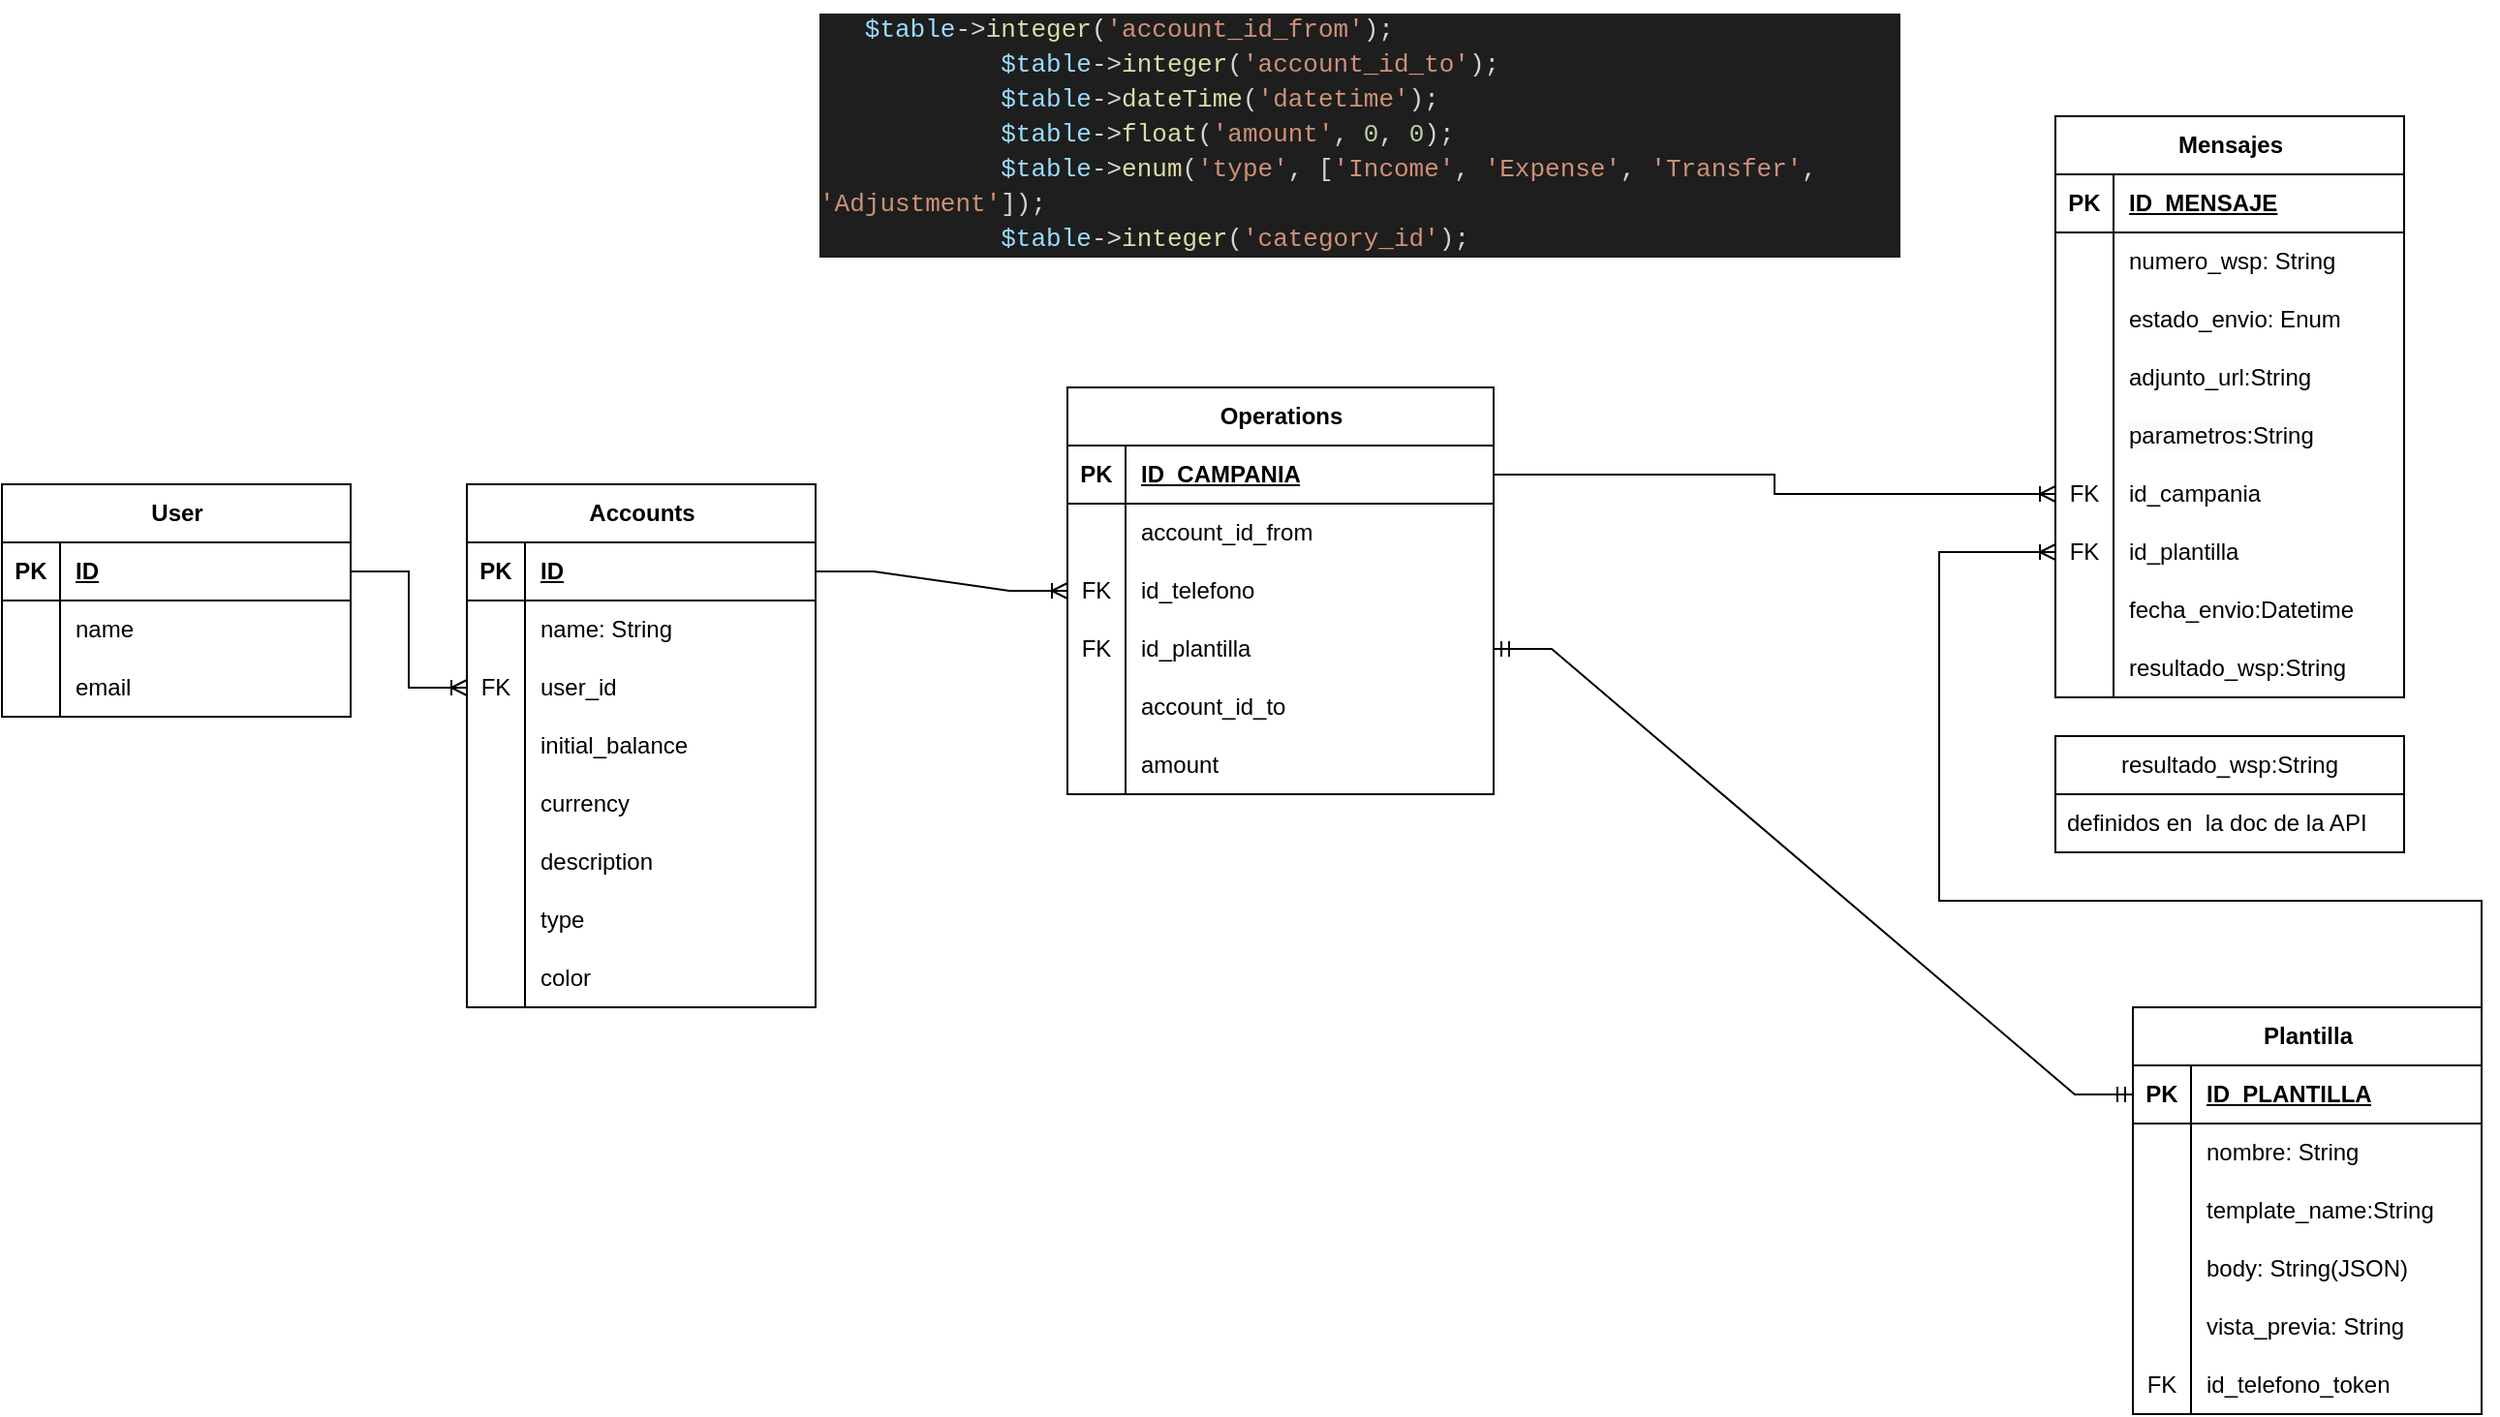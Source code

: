 <mxfile version="20.8.16" type="device"><diagram name="Page-1" id="c4acf3e9-155e-7222-9cf6-157b1a14988f"><mxGraphModel dx="2587" dy="2482" grid="1" gridSize="10" guides="1" tooltips="1" connect="1" arrows="1" fold="1" page="1" pageScale="1" pageWidth="1169" pageHeight="827" background="none" math="0" shadow="0"><root><mxCell id="0"/><mxCell id="1" parent="0"/><mxCell id="InRYFdlcDvAJbM-QGX14-1" value="User" style="shape=table;startSize=30;container=1;collapsible=1;childLayout=tableLayout;fixedRows=1;rowLines=0;fontStyle=1;align=center;resizeLast=1;html=1;rounded=0;labelBackgroundColor=none;" parent="1" vertex="1"><mxGeometry x="-150" y="-1350" width="180" height="120" as="geometry"/></mxCell><mxCell id="InRYFdlcDvAJbM-QGX14-2" value="" style="shape=tableRow;horizontal=0;startSize=0;swimlaneHead=0;swimlaneBody=0;fillColor=none;collapsible=0;dropTarget=0;points=[[0,0.5],[1,0.5]];portConstraint=eastwest;top=0;left=0;right=0;bottom=1;rounded=0;labelBackgroundColor=none;" parent="InRYFdlcDvAJbM-QGX14-1" vertex="1"><mxGeometry y="30" width="180" height="30" as="geometry"/></mxCell><mxCell id="InRYFdlcDvAJbM-QGX14-3" value="PK" style="shape=partialRectangle;connectable=0;fillColor=none;top=0;left=0;bottom=0;right=0;fontStyle=1;overflow=hidden;whiteSpace=wrap;html=1;rounded=0;labelBackgroundColor=none;" parent="InRYFdlcDvAJbM-QGX14-2" vertex="1"><mxGeometry width="30" height="30" as="geometry"><mxRectangle width="30" height="30" as="alternateBounds"/></mxGeometry></mxCell><mxCell id="InRYFdlcDvAJbM-QGX14-4" value="ID" style="shape=partialRectangle;connectable=0;fillColor=none;top=0;left=0;bottom=0;right=0;align=left;spacingLeft=6;fontStyle=5;overflow=hidden;whiteSpace=wrap;html=1;rounded=0;labelBackgroundColor=none;" parent="InRYFdlcDvAJbM-QGX14-2" vertex="1"><mxGeometry x="30" width="150" height="30" as="geometry"><mxRectangle width="150" height="30" as="alternateBounds"/></mxGeometry></mxCell><mxCell id="InRYFdlcDvAJbM-QGX14-5" value="" style="shape=tableRow;horizontal=0;startSize=0;swimlaneHead=0;swimlaneBody=0;fillColor=none;collapsible=0;dropTarget=0;points=[[0,0.5],[1,0.5]];portConstraint=eastwest;top=0;left=0;right=0;bottom=0;rounded=0;labelBackgroundColor=none;" parent="InRYFdlcDvAJbM-QGX14-1" vertex="1"><mxGeometry y="60" width="180" height="30" as="geometry"/></mxCell><mxCell id="InRYFdlcDvAJbM-QGX14-6" value="" style="shape=partialRectangle;connectable=0;fillColor=none;top=0;left=0;bottom=0;right=0;editable=1;overflow=hidden;whiteSpace=wrap;html=1;rounded=0;labelBackgroundColor=none;" parent="InRYFdlcDvAJbM-QGX14-5" vertex="1"><mxGeometry width="30" height="30" as="geometry"><mxRectangle width="30" height="30" as="alternateBounds"/></mxGeometry></mxCell><mxCell id="InRYFdlcDvAJbM-QGX14-7" value="name" style="shape=partialRectangle;connectable=0;fillColor=none;top=0;left=0;bottom=0;right=0;align=left;spacingLeft=6;overflow=hidden;whiteSpace=wrap;html=1;rounded=0;labelBackgroundColor=none;" parent="InRYFdlcDvAJbM-QGX14-5" vertex="1"><mxGeometry x="30" width="150" height="30" as="geometry"><mxRectangle width="150" height="30" as="alternateBounds"/></mxGeometry></mxCell><mxCell id="InRYFdlcDvAJbM-QGX14-11" value="" style="shape=tableRow;horizontal=0;startSize=0;swimlaneHead=0;swimlaneBody=0;fillColor=none;collapsible=0;dropTarget=0;points=[[0,0.5],[1,0.5]];portConstraint=eastwest;top=0;left=0;right=0;bottom=0;rounded=0;labelBackgroundColor=none;" parent="InRYFdlcDvAJbM-QGX14-1" vertex="1"><mxGeometry y="90" width="180" height="30" as="geometry"/></mxCell><mxCell id="InRYFdlcDvAJbM-QGX14-12" value="" style="shape=partialRectangle;connectable=0;fillColor=none;top=0;left=0;bottom=0;right=0;editable=1;overflow=hidden;whiteSpace=wrap;html=1;rounded=0;labelBackgroundColor=none;" parent="InRYFdlcDvAJbM-QGX14-11" vertex="1"><mxGeometry width="30" height="30" as="geometry"><mxRectangle width="30" height="30" as="alternateBounds"/></mxGeometry></mxCell><mxCell id="InRYFdlcDvAJbM-QGX14-13" value="email" style="shape=partialRectangle;connectable=0;fillColor=none;top=0;left=0;bottom=0;right=0;align=left;spacingLeft=6;overflow=hidden;whiteSpace=wrap;html=1;rounded=0;labelBackgroundColor=none;" parent="InRYFdlcDvAJbM-QGX14-11" vertex="1"><mxGeometry x="30" width="150" height="30" as="geometry"><mxRectangle width="150" height="30" as="alternateBounds"/></mxGeometry></mxCell><mxCell id="InRYFdlcDvAJbM-QGX14-14" value="Accounts" style="shape=table;startSize=30;container=1;collapsible=1;childLayout=tableLayout;fixedRows=1;rowLines=0;fontStyle=1;align=center;resizeLast=1;html=1;rounded=0;labelBackgroundColor=none;" parent="1" vertex="1"><mxGeometry x="90" y="-1350" width="180" height="270" as="geometry"/></mxCell><mxCell id="InRYFdlcDvAJbM-QGX14-15" value="" style="shape=tableRow;horizontal=0;startSize=0;swimlaneHead=0;swimlaneBody=0;fillColor=none;collapsible=0;dropTarget=0;points=[[0,0.5],[1,0.5]];portConstraint=eastwest;top=0;left=0;right=0;bottom=1;rounded=0;labelBackgroundColor=none;" parent="InRYFdlcDvAJbM-QGX14-14" vertex="1"><mxGeometry y="30" width="180" height="30" as="geometry"/></mxCell><mxCell id="InRYFdlcDvAJbM-QGX14-16" value="PK" style="shape=partialRectangle;connectable=0;fillColor=none;top=0;left=0;bottom=0;right=0;fontStyle=1;overflow=hidden;whiteSpace=wrap;html=1;rounded=0;labelBackgroundColor=none;" parent="InRYFdlcDvAJbM-QGX14-15" vertex="1"><mxGeometry width="30" height="30" as="geometry"><mxRectangle width="30" height="30" as="alternateBounds"/></mxGeometry></mxCell><mxCell id="InRYFdlcDvAJbM-QGX14-17" value="ID" style="shape=partialRectangle;connectable=0;fillColor=none;top=0;left=0;bottom=0;right=0;align=left;spacingLeft=6;fontStyle=5;overflow=hidden;whiteSpace=wrap;html=1;rounded=0;labelBackgroundColor=none;" parent="InRYFdlcDvAJbM-QGX14-15" vertex="1"><mxGeometry x="30" width="150" height="30" as="geometry"><mxRectangle width="150" height="30" as="alternateBounds"/></mxGeometry></mxCell><mxCell id="InRYFdlcDvAJbM-QGX14-18" value="" style="shape=tableRow;horizontal=0;startSize=0;swimlaneHead=0;swimlaneBody=0;fillColor=none;collapsible=0;dropTarget=0;points=[[0,0.5],[1,0.5]];portConstraint=eastwest;top=0;left=0;right=0;bottom=0;rounded=0;labelBackgroundColor=none;" parent="InRYFdlcDvAJbM-QGX14-14" vertex="1"><mxGeometry y="60" width="180" height="30" as="geometry"/></mxCell><mxCell id="InRYFdlcDvAJbM-QGX14-19" value="" style="shape=partialRectangle;connectable=0;fillColor=none;top=0;left=0;bottom=0;right=0;editable=1;overflow=hidden;whiteSpace=wrap;html=1;rounded=0;labelBackgroundColor=none;" parent="InRYFdlcDvAJbM-QGX14-18" vertex="1"><mxGeometry width="30" height="30" as="geometry"><mxRectangle width="30" height="30" as="alternateBounds"/></mxGeometry></mxCell><mxCell id="InRYFdlcDvAJbM-QGX14-20" value="name: String" style="shape=partialRectangle;connectable=0;fillColor=none;top=0;left=0;bottom=0;right=0;align=left;spacingLeft=6;overflow=hidden;whiteSpace=wrap;html=1;rounded=0;labelBackgroundColor=none;" parent="InRYFdlcDvAJbM-QGX14-18" vertex="1"><mxGeometry x="30" width="150" height="30" as="geometry"><mxRectangle width="150" height="30" as="alternateBounds"/></mxGeometry></mxCell><mxCell id="InRYFdlcDvAJbM-QGX14-21" value="" style="shape=tableRow;horizontal=0;startSize=0;swimlaneHead=0;swimlaneBody=0;fillColor=none;collapsible=0;dropTarget=0;points=[[0,0.5],[1,0.5]];portConstraint=eastwest;top=0;left=0;right=0;bottom=0;rounded=0;labelBackgroundColor=none;" parent="InRYFdlcDvAJbM-QGX14-14" vertex="1"><mxGeometry y="90" width="180" height="30" as="geometry"/></mxCell><mxCell id="InRYFdlcDvAJbM-QGX14-22" value="FK" style="shape=partialRectangle;connectable=0;fillColor=none;top=0;left=0;bottom=0;right=0;editable=1;overflow=hidden;whiteSpace=wrap;html=1;rounded=0;labelBackgroundColor=none;" parent="InRYFdlcDvAJbM-QGX14-21" vertex="1"><mxGeometry width="30" height="30" as="geometry"><mxRectangle width="30" height="30" as="alternateBounds"/></mxGeometry></mxCell><mxCell id="InRYFdlcDvAJbM-QGX14-23" value="user_id" style="shape=partialRectangle;connectable=0;fillColor=none;top=0;left=0;bottom=0;right=0;align=left;spacingLeft=6;overflow=hidden;whiteSpace=wrap;html=1;rounded=0;labelBackgroundColor=none;" parent="InRYFdlcDvAJbM-QGX14-21" vertex="1"><mxGeometry x="30" width="150" height="30" as="geometry"><mxRectangle width="150" height="30" as="alternateBounds"/></mxGeometry></mxCell><mxCell id="W57d7UU0yhZ0qRlZWUvY-104" style="shape=tableRow;horizontal=0;startSize=0;swimlaneHead=0;swimlaneBody=0;fillColor=none;collapsible=0;dropTarget=0;points=[[0,0.5],[1,0.5]];portConstraint=eastwest;top=0;left=0;right=0;bottom=0;rounded=0;labelBackgroundColor=none;" parent="InRYFdlcDvAJbM-QGX14-14" vertex="1"><mxGeometry y="120" width="180" height="30" as="geometry"/></mxCell><mxCell id="W57d7UU0yhZ0qRlZWUvY-105" style="shape=partialRectangle;connectable=0;fillColor=none;top=0;left=0;bottom=0;right=0;editable=1;overflow=hidden;whiteSpace=wrap;html=1;rounded=0;labelBackgroundColor=none;" parent="W57d7UU0yhZ0qRlZWUvY-104" vertex="1"><mxGeometry width="30" height="30" as="geometry"><mxRectangle width="30" height="30" as="alternateBounds"/></mxGeometry></mxCell><mxCell id="W57d7UU0yhZ0qRlZWUvY-106" value="initial_balance" style="shape=partialRectangle;connectable=0;fillColor=none;top=0;left=0;bottom=0;right=0;align=left;spacingLeft=6;overflow=hidden;whiteSpace=wrap;html=1;rounded=0;labelBackgroundColor=none;" parent="W57d7UU0yhZ0qRlZWUvY-104" vertex="1"><mxGeometry x="30" width="150" height="30" as="geometry"><mxRectangle width="150" height="30" as="alternateBounds"/></mxGeometry></mxCell><mxCell id="W57d7UU0yhZ0qRlZWUvY-101" style="shape=tableRow;horizontal=0;startSize=0;swimlaneHead=0;swimlaneBody=0;fillColor=none;collapsible=0;dropTarget=0;points=[[0,0.5],[1,0.5]];portConstraint=eastwest;top=0;left=0;right=0;bottom=0;rounded=0;labelBackgroundColor=none;" parent="InRYFdlcDvAJbM-QGX14-14" vertex="1"><mxGeometry y="150" width="180" height="30" as="geometry"/></mxCell><mxCell id="W57d7UU0yhZ0qRlZWUvY-102" style="shape=partialRectangle;connectable=0;fillColor=none;top=0;left=0;bottom=0;right=0;editable=1;overflow=hidden;whiteSpace=wrap;html=1;rounded=0;labelBackgroundColor=none;" parent="W57d7UU0yhZ0qRlZWUvY-101" vertex="1"><mxGeometry width="30" height="30" as="geometry"><mxRectangle width="30" height="30" as="alternateBounds"/></mxGeometry></mxCell><mxCell id="W57d7UU0yhZ0qRlZWUvY-103" value="currency" style="shape=partialRectangle;connectable=0;fillColor=none;top=0;left=0;bottom=0;right=0;align=left;spacingLeft=6;overflow=hidden;whiteSpace=wrap;html=1;rounded=0;labelBackgroundColor=none;" parent="W57d7UU0yhZ0qRlZWUvY-101" vertex="1"><mxGeometry x="30" width="150" height="30" as="geometry"><mxRectangle width="150" height="30" as="alternateBounds"/></mxGeometry></mxCell><mxCell id="W57d7UU0yhZ0qRlZWUvY-98" style="shape=tableRow;horizontal=0;startSize=0;swimlaneHead=0;swimlaneBody=0;fillColor=none;collapsible=0;dropTarget=0;points=[[0,0.5],[1,0.5]];portConstraint=eastwest;top=0;left=0;right=0;bottom=0;rounded=0;labelBackgroundColor=none;" parent="InRYFdlcDvAJbM-QGX14-14" vertex="1"><mxGeometry y="180" width="180" height="30" as="geometry"/></mxCell><mxCell id="W57d7UU0yhZ0qRlZWUvY-99" style="shape=partialRectangle;connectable=0;fillColor=none;top=0;left=0;bottom=0;right=0;editable=1;overflow=hidden;whiteSpace=wrap;html=1;rounded=0;labelBackgroundColor=none;" parent="W57d7UU0yhZ0qRlZWUvY-98" vertex="1"><mxGeometry width="30" height="30" as="geometry"><mxRectangle width="30" height="30" as="alternateBounds"/></mxGeometry></mxCell><mxCell id="W57d7UU0yhZ0qRlZWUvY-100" value="description" style="shape=partialRectangle;connectable=0;fillColor=none;top=0;left=0;bottom=0;right=0;align=left;spacingLeft=6;overflow=hidden;whiteSpace=wrap;html=1;rounded=0;labelBackgroundColor=none;" parent="W57d7UU0yhZ0qRlZWUvY-98" vertex="1"><mxGeometry x="30" width="150" height="30" as="geometry"><mxRectangle width="150" height="30" as="alternateBounds"/></mxGeometry></mxCell><mxCell id="nKo_ATcqgbEoDZZ6-ymT-1" style="shape=tableRow;horizontal=0;startSize=0;swimlaneHead=0;swimlaneBody=0;fillColor=none;collapsible=0;dropTarget=0;points=[[0,0.5],[1,0.5]];portConstraint=eastwest;top=0;left=0;right=0;bottom=0;rounded=0;labelBackgroundColor=none;" parent="InRYFdlcDvAJbM-QGX14-14" vertex="1"><mxGeometry y="210" width="180" height="30" as="geometry"/></mxCell><mxCell id="nKo_ATcqgbEoDZZ6-ymT-2" style="shape=partialRectangle;connectable=0;fillColor=none;top=0;left=0;bottom=0;right=0;editable=1;overflow=hidden;whiteSpace=wrap;html=1;rounded=0;labelBackgroundColor=none;" parent="nKo_ATcqgbEoDZZ6-ymT-1" vertex="1"><mxGeometry width="30" height="30" as="geometry"><mxRectangle width="30" height="30" as="alternateBounds"/></mxGeometry></mxCell><mxCell id="nKo_ATcqgbEoDZZ6-ymT-3" value="type" style="shape=partialRectangle;connectable=0;fillColor=none;top=0;left=0;bottom=0;right=0;align=left;spacingLeft=6;overflow=hidden;whiteSpace=wrap;html=1;rounded=0;labelBackgroundColor=none;" parent="nKo_ATcqgbEoDZZ6-ymT-1" vertex="1"><mxGeometry x="30" width="150" height="30" as="geometry"><mxRectangle width="150" height="30" as="alternateBounds"/></mxGeometry></mxCell><mxCell id="-YfA1r-IzynH-wsAaIaK-1" style="shape=tableRow;horizontal=0;startSize=0;swimlaneHead=0;swimlaneBody=0;fillColor=none;collapsible=0;dropTarget=0;points=[[0,0.5],[1,0.5]];portConstraint=eastwest;top=0;left=0;right=0;bottom=0;rounded=0;labelBackgroundColor=none;" vertex="1" parent="InRYFdlcDvAJbM-QGX14-14"><mxGeometry y="240" width="180" height="30" as="geometry"/></mxCell><mxCell id="-YfA1r-IzynH-wsAaIaK-2" style="shape=partialRectangle;connectable=0;fillColor=none;top=0;left=0;bottom=0;right=0;editable=1;overflow=hidden;whiteSpace=wrap;html=1;rounded=0;labelBackgroundColor=none;" vertex="1" parent="-YfA1r-IzynH-wsAaIaK-1"><mxGeometry width="30" height="30" as="geometry"><mxRectangle width="30" height="30" as="alternateBounds"/></mxGeometry></mxCell><mxCell id="-YfA1r-IzynH-wsAaIaK-3" value="color" style="shape=partialRectangle;connectable=0;fillColor=none;top=0;left=0;bottom=0;right=0;align=left;spacingLeft=6;overflow=hidden;whiteSpace=wrap;html=1;rounded=0;labelBackgroundColor=none;" vertex="1" parent="-YfA1r-IzynH-wsAaIaK-1"><mxGeometry x="30" width="150" height="30" as="geometry"><mxRectangle width="150" height="30" as="alternateBounds"/></mxGeometry></mxCell><mxCell id="InRYFdlcDvAJbM-QGX14-47" value="" style="edgeStyle=entityRelationEdgeStyle;fontSize=12;html=1;endArrow=ERoneToMany;rounded=0;labelBackgroundColor=none;fontColor=default;entryX=0;entryY=0.5;entryDx=0;entryDy=0;" parent="1" source="InRYFdlcDvAJbM-QGX14-2" target="InRYFdlcDvAJbM-QGX14-21" edge="1"><mxGeometry width="100" height="100" relative="1" as="geometry"><mxPoint x="630" y="-1230" as="sourcePoint"/><mxPoint x="730" y="-1330" as="targetPoint"/></mxGeometry></mxCell><mxCell id="InRYFdlcDvAJbM-QGX14-48" value="Plantilla" style="shape=table;startSize=30;container=1;collapsible=1;childLayout=tableLayout;fixedRows=1;rowLines=0;fontStyle=1;align=center;resizeLast=1;html=1;rounded=0;labelBackgroundColor=none;" parent="1" vertex="1"><mxGeometry x="950" y="-1080" width="180" height="210" as="geometry"/></mxCell><mxCell id="InRYFdlcDvAJbM-QGX14-49" value="" style="shape=tableRow;horizontal=0;startSize=0;swimlaneHead=0;swimlaneBody=0;fillColor=none;collapsible=0;dropTarget=0;points=[[0,0.5],[1,0.5]];portConstraint=eastwest;top=0;left=0;right=0;bottom=1;rounded=0;labelBackgroundColor=none;" parent="InRYFdlcDvAJbM-QGX14-48" vertex="1"><mxGeometry y="30" width="180" height="30" as="geometry"/></mxCell><mxCell id="InRYFdlcDvAJbM-QGX14-50" value="PK" style="shape=partialRectangle;connectable=0;fillColor=none;top=0;left=0;bottom=0;right=0;fontStyle=1;overflow=hidden;whiteSpace=wrap;html=1;rounded=0;labelBackgroundColor=none;" parent="InRYFdlcDvAJbM-QGX14-49" vertex="1"><mxGeometry width="30" height="30" as="geometry"><mxRectangle width="30" height="30" as="alternateBounds"/></mxGeometry></mxCell><mxCell id="InRYFdlcDvAJbM-QGX14-51" value="ID_PLANTILLA" style="shape=partialRectangle;connectable=0;fillColor=none;top=0;left=0;bottom=0;right=0;align=left;spacingLeft=6;fontStyle=5;overflow=hidden;whiteSpace=wrap;html=1;rounded=0;labelBackgroundColor=none;" parent="InRYFdlcDvAJbM-QGX14-49" vertex="1"><mxGeometry x="30" width="150" height="30" as="geometry"><mxRectangle width="150" height="30" as="alternateBounds"/></mxGeometry></mxCell><mxCell id="InRYFdlcDvAJbM-QGX14-52" value="" style="shape=tableRow;horizontal=0;startSize=0;swimlaneHead=0;swimlaneBody=0;fillColor=none;collapsible=0;dropTarget=0;points=[[0,0.5],[1,0.5]];portConstraint=eastwest;top=0;left=0;right=0;bottom=0;rounded=0;labelBackgroundColor=none;" parent="InRYFdlcDvAJbM-QGX14-48" vertex="1"><mxGeometry y="60" width="180" height="30" as="geometry"/></mxCell><mxCell id="InRYFdlcDvAJbM-QGX14-53" value="" style="shape=partialRectangle;connectable=0;fillColor=none;top=0;left=0;bottom=0;right=0;editable=1;overflow=hidden;whiteSpace=wrap;html=1;rounded=0;labelBackgroundColor=none;" parent="InRYFdlcDvAJbM-QGX14-52" vertex="1"><mxGeometry width="30" height="30" as="geometry"><mxRectangle width="30" height="30" as="alternateBounds"/></mxGeometry></mxCell><mxCell id="InRYFdlcDvAJbM-QGX14-54" value="nombre: String" style="shape=partialRectangle;connectable=0;fillColor=none;top=0;left=0;bottom=0;right=0;align=left;spacingLeft=6;overflow=hidden;whiteSpace=wrap;html=1;rounded=0;labelBackgroundColor=none;" parent="InRYFdlcDvAJbM-QGX14-52" vertex="1"><mxGeometry x="30" width="150" height="30" as="geometry"><mxRectangle width="150" height="30" as="alternateBounds"/></mxGeometry></mxCell><mxCell id="InRYFdlcDvAJbM-QGX14-55" value="" style="shape=tableRow;horizontal=0;startSize=0;swimlaneHead=0;swimlaneBody=0;fillColor=none;collapsible=0;dropTarget=0;points=[[0,0.5],[1,0.5]];portConstraint=eastwest;top=0;left=0;right=0;bottom=0;rounded=0;labelBackgroundColor=none;" parent="InRYFdlcDvAJbM-QGX14-48" vertex="1"><mxGeometry y="90" width="180" height="30" as="geometry"/></mxCell><mxCell id="InRYFdlcDvAJbM-QGX14-56" value="" style="shape=partialRectangle;connectable=0;fillColor=none;top=0;left=0;bottom=0;right=0;editable=1;overflow=hidden;whiteSpace=wrap;html=1;rounded=0;labelBackgroundColor=none;" parent="InRYFdlcDvAJbM-QGX14-55" vertex="1"><mxGeometry width="30" height="30" as="geometry"><mxRectangle width="30" height="30" as="alternateBounds"/></mxGeometry></mxCell><mxCell id="InRYFdlcDvAJbM-QGX14-57" value="template_name:String" style="shape=partialRectangle;connectable=0;fillColor=none;top=0;left=0;bottom=0;right=0;align=left;spacingLeft=6;overflow=hidden;whiteSpace=wrap;html=1;rounded=0;labelBackgroundColor=none;" parent="InRYFdlcDvAJbM-QGX14-55" vertex="1"><mxGeometry x="30" width="150" height="30" as="geometry"><mxRectangle width="150" height="30" as="alternateBounds"/></mxGeometry></mxCell><mxCell id="InRYFdlcDvAJbM-QGX14-58" value="" style="shape=tableRow;horizontal=0;startSize=0;swimlaneHead=0;swimlaneBody=0;fillColor=none;collapsible=0;dropTarget=0;points=[[0,0.5],[1,0.5]];portConstraint=eastwest;top=0;left=0;right=0;bottom=0;rounded=0;labelBackgroundColor=none;" parent="InRYFdlcDvAJbM-QGX14-48" vertex="1"><mxGeometry y="120" width="180" height="30" as="geometry"/></mxCell><mxCell id="InRYFdlcDvAJbM-QGX14-59" value="" style="shape=partialRectangle;connectable=0;fillColor=none;top=0;left=0;bottom=0;right=0;editable=1;overflow=hidden;whiteSpace=wrap;html=1;rounded=0;labelBackgroundColor=none;" parent="InRYFdlcDvAJbM-QGX14-58" vertex="1"><mxGeometry width="30" height="30" as="geometry"><mxRectangle width="30" height="30" as="alternateBounds"/></mxGeometry></mxCell><mxCell id="InRYFdlcDvAJbM-QGX14-60" value="body: String(JSON)" style="shape=partialRectangle;connectable=0;fillColor=none;top=0;left=0;bottom=0;right=0;align=left;spacingLeft=6;overflow=hidden;whiteSpace=wrap;html=1;rounded=0;labelBackgroundColor=none;" parent="InRYFdlcDvAJbM-QGX14-58" vertex="1"><mxGeometry x="30" width="150" height="30" as="geometry"><mxRectangle width="150" height="30" as="alternateBounds"/></mxGeometry></mxCell><mxCell id="InRYFdlcDvAJbM-QGX14-76" value="" style="shape=tableRow;horizontal=0;startSize=0;swimlaneHead=0;swimlaneBody=0;fillColor=none;collapsible=0;dropTarget=0;points=[[0,0.5],[1,0.5]];portConstraint=eastwest;top=0;left=0;right=0;bottom=0;rounded=0;labelBackgroundColor=none;" parent="InRYFdlcDvAJbM-QGX14-48" vertex="1"><mxGeometry y="150" width="180" height="30" as="geometry"/></mxCell><mxCell id="InRYFdlcDvAJbM-QGX14-77" value="" style="shape=partialRectangle;connectable=0;fillColor=none;top=0;left=0;bottom=0;right=0;editable=1;overflow=hidden;whiteSpace=wrap;html=1;rounded=0;labelBackgroundColor=none;" parent="InRYFdlcDvAJbM-QGX14-76" vertex="1"><mxGeometry width="30" height="30" as="geometry"><mxRectangle width="30" height="30" as="alternateBounds"/></mxGeometry></mxCell><mxCell id="InRYFdlcDvAJbM-QGX14-78" value="vista_previa: String" style="shape=partialRectangle;connectable=0;fillColor=none;top=0;left=0;bottom=0;right=0;align=left;spacingLeft=6;overflow=hidden;whiteSpace=wrap;html=1;rounded=0;labelBackgroundColor=none;" parent="InRYFdlcDvAJbM-QGX14-76" vertex="1"><mxGeometry x="30" width="150" height="30" as="geometry"><mxRectangle width="150" height="30" as="alternateBounds"/></mxGeometry></mxCell><mxCell id="InRYFdlcDvAJbM-QGX14-82" style="shape=tableRow;horizontal=0;startSize=0;swimlaneHead=0;swimlaneBody=0;fillColor=none;collapsible=0;dropTarget=0;points=[[0,0.5],[1,0.5]];portConstraint=eastwest;top=0;left=0;right=0;bottom=0;rounded=0;labelBackgroundColor=none;" parent="InRYFdlcDvAJbM-QGX14-48" vertex="1"><mxGeometry y="180" width="180" height="30" as="geometry"/></mxCell><mxCell id="InRYFdlcDvAJbM-QGX14-83" value="FK" style="shape=partialRectangle;connectable=0;fillColor=none;top=0;left=0;bottom=0;right=0;editable=1;overflow=hidden;whiteSpace=wrap;html=1;rounded=0;labelBackgroundColor=none;" parent="InRYFdlcDvAJbM-QGX14-82" vertex="1"><mxGeometry width="30" height="30" as="geometry"><mxRectangle width="30" height="30" as="alternateBounds"/></mxGeometry></mxCell><mxCell id="InRYFdlcDvAJbM-QGX14-84" value="id_telefono_token" style="shape=partialRectangle;connectable=0;fillColor=none;top=0;left=0;bottom=0;right=0;align=left;spacingLeft=6;overflow=hidden;whiteSpace=wrap;html=1;rounded=0;labelBackgroundColor=none;" parent="InRYFdlcDvAJbM-QGX14-82" vertex="1"><mxGeometry x="30" width="150" height="30" as="geometry"><mxRectangle width="150" height="30" as="alternateBounds"/></mxGeometry></mxCell><mxCell id="InRYFdlcDvAJbM-QGX14-86" value="Operations" style="shape=table;startSize=30;container=1;collapsible=1;childLayout=tableLayout;fixedRows=1;rowLines=0;fontStyle=1;align=center;resizeLast=1;html=1;rounded=0;labelBackgroundColor=none;" parent="1" vertex="1"><mxGeometry x="400" y="-1400" width="220" height="210.0" as="geometry"/></mxCell><mxCell id="InRYFdlcDvAJbM-QGX14-87" value="" style="shape=tableRow;horizontal=0;startSize=0;swimlaneHead=0;swimlaneBody=0;fillColor=none;collapsible=0;dropTarget=0;points=[[0,0.5],[1,0.5]];portConstraint=eastwest;top=0;left=0;right=0;bottom=1;rounded=0;labelBackgroundColor=none;" parent="InRYFdlcDvAJbM-QGX14-86" vertex="1"><mxGeometry y="30" width="220" height="30" as="geometry"/></mxCell><mxCell id="InRYFdlcDvAJbM-QGX14-88" value="PK" style="shape=partialRectangle;connectable=0;fillColor=none;top=0;left=0;bottom=0;right=0;fontStyle=1;overflow=hidden;whiteSpace=wrap;html=1;rounded=0;labelBackgroundColor=none;" parent="InRYFdlcDvAJbM-QGX14-87" vertex="1"><mxGeometry width="30" height="30" as="geometry"><mxRectangle width="30" height="30" as="alternateBounds"/></mxGeometry></mxCell><mxCell id="InRYFdlcDvAJbM-QGX14-89" value="ID_CAMPANIA" style="shape=partialRectangle;connectable=0;fillColor=none;top=0;left=0;bottom=0;right=0;align=left;spacingLeft=6;fontStyle=5;overflow=hidden;whiteSpace=wrap;html=1;rounded=0;labelBackgroundColor=none;" parent="InRYFdlcDvAJbM-QGX14-87" vertex="1"><mxGeometry x="30" width="190" height="30" as="geometry"><mxRectangle width="190" height="30" as="alternateBounds"/></mxGeometry></mxCell><mxCell id="InRYFdlcDvAJbM-QGX14-90" value="" style="shape=tableRow;horizontal=0;startSize=0;swimlaneHead=0;swimlaneBody=0;fillColor=none;collapsible=0;dropTarget=0;points=[[0,0.5],[1,0.5]];portConstraint=eastwest;top=0;left=0;right=0;bottom=0;rounded=0;labelBackgroundColor=none;" parent="InRYFdlcDvAJbM-QGX14-86" vertex="1"><mxGeometry y="60" width="220" height="30" as="geometry"/></mxCell><mxCell id="InRYFdlcDvAJbM-QGX14-91" value="" style="shape=partialRectangle;connectable=0;fillColor=none;top=0;left=0;bottom=0;right=0;editable=1;overflow=hidden;whiteSpace=wrap;html=1;rounded=0;labelBackgroundColor=none;" parent="InRYFdlcDvAJbM-QGX14-90" vertex="1"><mxGeometry width="30" height="30" as="geometry"><mxRectangle width="30" height="30" as="alternateBounds"/></mxGeometry></mxCell><mxCell id="InRYFdlcDvAJbM-QGX14-92" value="account_id_from" style="shape=partialRectangle;connectable=0;fillColor=none;top=0;left=0;bottom=0;right=0;align=left;spacingLeft=6;overflow=hidden;whiteSpace=wrap;html=1;rounded=0;labelBackgroundColor=none;" parent="InRYFdlcDvAJbM-QGX14-90" vertex="1"><mxGeometry x="30" width="190" height="30" as="geometry"><mxRectangle width="190" height="30" as="alternateBounds"/></mxGeometry></mxCell><mxCell id="InRYFdlcDvAJbM-QGX14-105" style="shape=tableRow;horizontal=0;startSize=0;swimlaneHead=0;swimlaneBody=0;fillColor=none;collapsible=0;dropTarget=0;points=[[0,0.5],[1,0.5]];portConstraint=eastwest;top=0;left=0;right=0;bottom=0;rounded=0;labelBackgroundColor=none;" parent="InRYFdlcDvAJbM-QGX14-86" vertex="1"><mxGeometry y="90" width="220" height="30" as="geometry"/></mxCell><mxCell id="InRYFdlcDvAJbM-QGX14-106" value="FK" style="shape=partialRectangle;connectable=0;fillColor=none;top=0;left=0;bottom=0;right=0;editable=1;overflow=hidden;whiteSpace=wrap;html=1;rounded=0;labelBackgroundColor=none;" parent="InRYFdlcDvAJbM-QGX14-105" vertex="1"><mxGeometry width="30" height="30" as="geometry"><mxRectangle width="30" height="30" as="alternateBounds"/></mxGeometry></mxCell><mxCell id="InRYFdlcDvAJbM-QGX14-107" value="id_telefono" style="shape=partialRectangle;connectable=0;fillColor=none;top=0;left=0;bottom=0;right=0;align=left;spacingLeft=6;overflow=hidden;whiteSpace=wrap;html=1;rounded=0;labelBackgroundColor=none;" parent="InRYFdlcDvAJbM-QGX14-105" vertex="1"><mxGeometry x="30" width="190" height="30" as="geometry"><mxRectangle width="190" height="30" as="alternateBounds"/></mxGeometry></mxCell><mxCell id="W57d7UU0yhZ0qRlZWUvY-108" style="shape=tableRow;horizontal=0;startSize=0;swimlaneHead=0;swimlaneBody=0;fillColor=none;collapsible=0;dropTarget=0;points=[[0,0.5],[1,0.5]];portConstraint=eastwest;top=0;left=0;right=0;bottom=0;rounded=0;labelBackgroundColor=none;" parent="InRYFdlcDvAJbM-QGX14-86" vertex="1"><mxGeometry y="120" width="220" height="30" as="geometry"/></mxCell><mxCell id="W57d7UU0yhZ0qRlZWUvY-109" value="FK" style="shape=partialRectangle;connectable=0;fillColor=none;top=0;left=0;bottom=0;right=0;editable=1;overflow=hidden;whiteSpace=wrap;html=1;rounded=0;labelBackgroundColor=none;" parent="W57d7UU0yhZ0qRlZWUvY-108" vertex="1"><mxGeometry width="30" height="30" as="geometry"><mxRectangle width="30" height="30" as="alternateBounds"/></mxGeometry></mxCell><mxCell id="W57d7UU0yhZ0qRlZWUvY-110" value="id_plantilla" style="shape=partialRectangle;connectable=0;fillColor=none;top=0;left=0;bottom=0;right=0;align=left;spacingLeft=6;overflow=hidden;whiteSpace=wrap;html=1;rounded=0;labelBackgroundColor=none;" parent="W57d7UU0yhZ0qRlZWUvY-108" vertex="1"><mxGeometry x="30" width="190" height="30" as="geometry"><mxRectangle width="190" height="30" as="alternateBounds"/></mxGeometry></mxCell><mxCell id="W57d7UU0yhZ0qRlZWUvY-123" style="shape=tableRow;horizontal=0;startSize=0;swimlaneHead=0;swimlaneBody=0;fillColor=none;collapsible=0;dropTarget=0;points=[[0,0.5],[1,0.5]];portConstraint=eastwest;top=0;left=0;right=0;bottom=0;rounded=0;labelBackgroundColor=none;" parent="InRYFdlcDvAJbM-QGX14-86" vertex="1"><mxGeometry y="150" width="220" height="30" as="geometry"/></mxCell><mxCell id="W57d7UU0yhZ0qRlZWUvY-124" style="shape=partialRectangle;connectable=0;fillColor=none;top=0;left=0;bottom=0;right=0;editable=1;overflow=hidden;whiteSpace=wrap;html=1;rounded=0;labelBackgroundColor=none;" parent="W57d7UU0yhZ0qRlZWUvY-123" vertex="1"><mxGeometry width="30" height="30" as="geometry"><mxRectangle width="30" height="30" as="alternateBounds"/></mxGeometry></mxCell><mxCell id="W57d7UU0yhZ0qRlZWUvY-125" value="account_id_to" style="shape=partialRectangle;connectable=0;fillColor=none;top=0;left=0;bottom=0;right=0;align=left;spacingLeft=6;overflow=hidden;whiteSpace=wrap;html=1;rounded=0;labelBackgroundColor=none;" parent="W57d7UU0yhZ0qRlZWUvY-123" vertex="1"><mxGeometry x="30" width="190" height="30" as="geometry"><mxRectangle width="190" height="30" as="alternateBounds"/></mxGeometry></mxCell><mxCell id="W57d7UU0yhZ0qRlZWUvY-127" style="shape=tableRow;horizontal=0;startSize=0;swimlaneHead=0;swimlaneBody=0;fillColor=none;collapsible=0;dropTarget=0;points=[[0,0.5],[1,0.5]];portConstraint=eastwest;top=0;left=0;right=0;bottom=0;rounded=0;labelBackgroundColor=none;" parent="InRYFdlcDvAJbM-QGX14-86" vertex="1"><mxGeometry y="180" width="220" height="30" as="geometry"/></mxCell><mxCell id="W57d7UU0yhZ0qRlZWUvY-128" style="shape=partialRectangle;connectable=0;fillColor=none;top=0;left=0;bottom=0;right=0;editable=1;overflow=hidden;whiteSpace=wrap;html=1;rounded=0;labelBackgroundColor=none;" parent="W57d7UU0yhZ0qRlZWUvY-127" vertex="1"><mxGeometry width="30" height="30" as="geometry"><mxRectangle width="30" height="30" as="alternateBounds"/></mxGeometry></mxCell><mxCell id="W57d7UU0yhZ0qRlZWUvY-129" value="amount" style="shape=partialRectangle;connectable=0;fillColor=none;top=0;left=0;bottom=0;right=0;align=left;spacingLeft=6;overflow=hidden;whiteSpace=wrap;html=1;rounded=0;labelBackgroundColor=none;" parent="W57d7UU0yhZ0qRlZWUvY-127" vertex="1"><mxGeometry x="30" width="190" height="30" as="geometry"><mxRectangle width="190" height="30" as="alternateBounds"/></mxGeometry></mxCell><mxCell id="zbdHMrC235UqhyFxNpKi-10" value="Mensajes" style="shape=table;startSize=30;container=1;collapsible=1;childLayout=tableLayout;fixedRows=1;rowLines=0;fontStyle=1;align=center;resizeLast=1;html=1;rounded=0;labelBackgroundColor=none;" parent="1" vertex="1"><mxGeometry x="910" y="-1540" width="180" height="300" as="geometry"/></mxCell><mxCell id="zbdHMrC235UqhyFxNpKi-11" value="" style="shape=tableRow;horizontal=0;startSize=0;swimlaneHead=0;swimlaneBody=0;fillColor=none;collapsible=0;dropTarget=0;points=[[0,0.5],[1,0.5]];portConstraint=eastwest;top=0;left=0;right=0;bottom=1;rounded=0;labelBackgroundColor=none;" parent="zbdHMrC235UqhyFxNpKi-10" vertex="1"><mxGeometry y="30" width="180" height="30" as="geometry"/></mxCell><mxCell id="zbdHMrC235UqhyFxNpKi-12" value="PK" style="shape=partialRectangle;connectable=0;fillColor=none;top=0;left=0;bottom=0;right=0;fontStyle=1;overflow=hidden;whiteSpace=wrap;html=1;rounded=0;labelBackgroundColor=none;" parent="zbdHMrC235UqhyFxNpKi-11" vertex="1"><mxGeometry width="30" height="30" as="geometry"><mxRectangle width="30" height="30" as="alternateBounds"/></mxGeometry></mxCell><mxCell id="zbdHMrC235UqhyFxNpKi-13" value="ID_MENSAJE" style="shape=partialRectangle;connectable=0;fillColor=none;top=0;left=0;bottom=0;right=0;align=left;spacingLeft=6;fontStyle=5;overflow=hidden;whiteSpace=wrap;html=1;rounded=0;labelBackgroundColor=none;" parent="zbdHMrC235UqhyFxNpKi-11" vertex="1"><mxGeometry x="30" width="150" height="30" as="geometry"><mxRectangle width="150" height="30" as="alternateBounds"/></mxGeometry></mxCell><mxCell id="zbdHMrC235UqhyFxNpKi-14" value="" style="shape=tableRow;horizontal=0;startSize=0;swimlaneHead=0;swimlaneBody=0;fillColor=none;collapsible=0;dropTarget=0;points=[[0,0.5],[1,0.5]];portConstraint=eastwest;top=0;left=0;right=0;bottom=0;rounded=0;labelBackgroundColor=none;" parent="zbdHMrC235UqhyFxNpKi-10" vertex="1"><mxGeometry y="60" width="180" height="30" as="geometry"/></mxCell><mxCell id="zbdHMrC235UqhyFxNpKi-15" value="" style="shape=partialRectangle;connectable=0;fillColor=none;top=0;left=0;bottom=0;right=0;editable=1;overflow=hidden;whiteSpace=wrap;html=1;rounded=0;labelBackgroundColor=none;" parent="zbdHMrC235UqhyFxNpKi-14" vertex="1"><mxGeometry width="30" height="30" as="geometry"><mxRectangle width="30" height="30" as="alternateBounds"/></mxGeometry></mxCell><mxCell id="zbdHMrC235UqhyFxNpKi-16" value="numero_wsp: String" style="shape=partialRectangle;connectable=0;fillColor=none;top=0;left=0;bottom=0;right=0;align=left;spacingLeft=6;overflow=hidden;whiteSpace=wrap;html=1;rounded=0;labelBackgroundColor=none;" parent="zbdHMrC235UqhyFxNpKi-14" vertex="1"><mxGeometry x="30" width="150" height="30" as="geometry"><mxRectangle width="150" height="30" as="alternateBounds"/></mxGeometry></mxCell><mxCell id="W57d7UU0yhZ0qRlZWUvY-89" style="shape=tableRow;horizontal=0;startSize=0;swimlaneHead=0;swimlaneBody=0;fillColor=none;collapsible=0;dropTarget=0;points=[[0,0.5],[1,0.5]];portConstraint=eastwest;top=0;left=0;right=0;bottom=0;rounded=0;labelBackgroundColor=none;" parent="zbdHMrC235UqhyFxNpKi-10" vertex="1"><mxGeometry y="90" width="180" height="30" as="geometry"/></mxCell><mxCell id="W57d7UU0yhZ0qRlZWUvY-90" style="shape=partialRectangle;connectable=0;fillColor=none;top=0;left=0;bottom=0;right=0;editable=1;overflow=hidden;whiteSpace=wrap;html=1;rounded=0;labelBackgroundColor=none;" parent="W57d7UU0yhZ0qRlZWUvY-89" vertex="1"><mxGeometry width="30" height="30" as="geometry"><mxRectangle width="30" height="30" as="alternateBounds"/></mxGeometry></mxCell><mxCell id="W57d7UU0yhZ0qRlZWUvY-91" value="estado_envio: Enum" style="shape=partialRectangle;connectable=0;fillColor=none;top=0;left=0;bottom=0;right=0;align=left;spacingLeft=6;overflow=hidden;whiteSpace=wrap;html=1;rounded=0;labelBackgroundColor=none;" parent="W57d7UU0yhZ0qRlZWUvY-89" vertex="1"><mxGeometry x="30" width="150" height="30" as="geometry"><mxRectangle width="150" height="30" as="alternateBounds"/></mxGeometry></mxCell><mxCell id="W57d7UU0yhZ0qRlZWUvY-86" style="shape=tableRow;horizontal=0;startSize=0;swimlaneHead=0;swimlaneBody=0;fillColor=none;collapsible=0;dropTarget=0;points=[[0,0.5],[1,0.5]];portConstraint=eastwest;top=0;left=0;right=0;bottom=0;rounded=0;labelBackgroundColor=none;" parent="zbdHMrC235UqhyFxNpKi-10" vertex="1"><mxGeometry y="120" width="180" height="30" as="geometry"/></mxCell><mxCell id="W57d7UU0yhZ0qRlZWUvY-87" style="shape=partialRectangle;connectable=0;fillColor=none;top=0;left=0;bottom=0;right=0;editable=1;overflow=hidden;whiteSpace=wrap;html=1;rounded=0;labelBackgroundColor=none;" parent="W57d7UU0yhZ0qRlZWUvY-86" vertex="1"><mxGeometry width="30" height="30" as="geometry"><mxRectangle width="30" height="30" as="alternateBounds"/></mxGeometry></mxCell><mxCell id="W57d7UU0yhZ0qRlZWUvY-88" value="adjunto_url:String" style="shape=partialRectangle;connectable=0;fillColor=none;top=0;left=0;bottom=0;right=0;align=left;spacingLeft=6;overflow=hidden;whiteSpace=wrap;html=1;rounded=0;labelBackgroundColor=none;" parent="W57d7UU0yhZ0qRlZWUvY-86" vertex="1"><mxGeometry x="30" width="150" height="30" as="geometry"><mxRectangle width="150" height="30" as="alternateBounds"/></mxGeometry></mxCell><mxCell id="W57d7UU0yhZ0qRlZWUvY-95" style="shape=tableRow;horizontal=0;startSize=0;swimlaneHead=0;swimlaneBody=0;fillColor=none;collapsible=0;dropTarget=0;points=[[0,0.5],[1,0.5]];portConstraint=eastwest;top=0;left=0;right=0;bottom=0;rounded=0;labelBackgroundColor=none;" parent="zbdHMrC235UqhyFxNpKi-10" vertex="1"><mxGeometry y="150" width="180" height="30" as="geometry"/></mxCell><mxCell id="W57d7UU0yhZ0qRlZWUvY-96" style="shape=partialRectangle;connectable=0;fillColor=none;top=0;left=0;bottom=0;right=0;editable=1;overflow=hidden;whiteSpace=wrap;html=1;rounded=0;labelBackgroundColor=none;" parent="W57d7UU0yhZ0qRlZWUvY-95" vertex="1"><mxGeometry width="30" height="30" as="geometry"><mxRectangle width="30" height="30" as="alternateBounds"/></mxGeometry></mxCell><mxCell id="W57d7UU0yhZ0qRlZWUvY-97" value="&lt;span style=&quot;color: rgb(0, 0, 0); font-family: Helvetica; font-size: 12px; font-style: normal; font-variant-ligatures: normal; font-variant-caps: normal; font-weight: 400; letter-spacing: normal; orphans: 2; text-align: left; text-indent: 0px; text-transform: none; widows: 2; word-spacing: 0px; -webkit-text-stroke-width: 0px; background-color: rgb(251, 251, 251); text-decoration-thickness: initial; text-decoration-style: initial; text-decoration-color: initial; float: none; display: inline !important;&quot;&gt;parametros:String&lt;/span&gt;&lt;br&gt;" style="shape=partialRectangle;connectable=0;fillColor=none;top=0;left=0;bottom=0;right=0;align=left;spacingLeft=6;overflow=hidden;whiteSpace=wrap;html=1;rounded=0;labelBackgroundColor=none;" parent="W57d7UU0yhZ0qRlZWUvY-95" vertex="1"><mxGeometry x="30" width="150" height="30" as="geometry"><mxRectangle width="150" height="30" as="alternateBounds"/></mxGeometry></mxCell><mxCell id="W57d7UU0yhZ0qRlZWUvY-92" style="shape=tableRow;horizontal=0;startSize=0;swimlaneHead=0;swimlaneBody=0;fillColor=none;collapsible=0;dropTarget=0;points=[[0,0.5],[1,0.5]];portConstraint=eastwest;top=0;left=0;right=0;bottom=0;rounded=0;labelBackgroundColor=none;" parent="zbdHMrC235UqhyFxNpKi-10" vertex="1"><mxGeometry y="180" width="180" height="30" as="geometry"/></mxCell><mxCell id="W57d7UU0yhZ0qRlZWUvY-93" value="FK" style="shape=partialRectangle;connectable=0;fillColor=none;top=0;left=0;bottom=0;right=0;editable=1;overflow=hidden;whiteSpace=wrap;html=1;rounded=0;labelBackgroundColor=none;" parent="W57d7UU0yhZ0qRlZWUvY-92" vertex="1"><mxGeometry width="30" height="30" as="geometry"><mxRectangle width="30" height="30" as="alternateBounds"/></mxGeometry></mxCell><mxCell id="W57d7UU0yhZ0qRlZWUvY-94" value="id_campania" style="shape=partialRectangle;connectable=0;fillColor=none;top=0;left=0;bottom=0;right=0;align=left;spacingLeft=6;overflow=hidden;whiteSpace=wrap;html=1;rounded=0;labelBackgroundColor=none;" parent="W57d7UU0yhZ0qRlZWUvY-92" vertex="1"><mxGeometry x="30" width="150" height="30" as="geometry"><mxRectangle width="150" height="30" as="alternateBounds"/></mxGeometry></mxCell><mxCell id="W57d7UU0yhZ0qRlZWUvY-119" style="shape=tableRow;horizontal=0;startSize=0;swimlaneHead=0;swimlaneBody=0;fillColor=none;collapsible=0;dropTarget=0;points=[[0,0.5],[1,0.5]];portConstraint=eastwest;top=0;left=0;right=0;bottom=0;rounded=0;labelBackgroundColor=none;" parent="zbdHMrC235UqhyFxNpKi-10" vertex="1"><mxGeometry y="210" width="180" height="30" as="geometry"/></mxCell><mxCell id="W57d7UU0yhZ0qRlZWUvY-120" value="FK" style="shape=partialRectangle;connectable=0;fillColor=none;top=0;left=0;bottom=0;right=0;editable=1;overflow=hidden;whiteSpace=wrap;html=1;rounded=0;labelBackgroundColor=none;" parent="W57d7UU0yhZ0qRlZWUvY-119" vertex="1"><mxGeometry width="30" height="30" as="geometry"><mxRectangle width="30" height="30" as="alternateBounds"/></mxGeometry></mxCell><mxCell id="W57d7UU0yhZ0qRlZWUvY-121" value="id_plantilla" style="shape=partialRectangle;connectable=0;fillColor=none;top=0;left=0;bottom=0;right=0;align=left;spacingLeft=6;overflow=hidden;whiteSpace=wrap;html=1;rounded=0;labelBackgroundColor=none;" parent="W57d7UU0yhZ0qRlZWUvY-119" vertex="1"><mxGeometry x="30" width="150" height="30" as="geometry"><mxRectangle width="150" height="30" as="alternateBounds"/></mxGeometry></mxCell><mxCell id="yRKQd97n5TWYlUfaiHnS-5" style="shape=tableRow;horizontal=0;startSize=0;swimlaneHead=0;swimlaneBody=0;fillColor=none;collapsible=0;dropTarget=0;points=[[0,0.5],[1,0.5]];portConstraint=eastwest;top=0;left=0;right=0;bottom=0;rounded=0;labelBackgroundColor=none;" parent="zbdHMrC235UqhyFxNpKi-10" vertex="1"><mxGeometry y="240" width="180" height="30" as="geometry"/></mxCell><mxCell id="yRKQd97n5TWYlUfaiHnS-6" style="shape=partialRectangle;connectable=0;fillColor=none;top=0;left=0;bottom=0;right=0;editable=1;overflow=hidden;whiteSpace=wrap;html=1;rounded=0;labelBackgroundColor=none;" parent="yRKQd97n5TWYlUfaiHnS-5" vertex="1"><mxGeometry width="30" height="30" as="geometry"><mxRectangle width="30" height="30" as="alternateBounds"/></mxGeometry></mxCell><mxCell id="yRKQd97n5TWYlUfaiHnS-7" value="fecha_envio:Datetime" style="shape=partialRectangle;connectable=0;fillColor=none;top=0;left=0;bottom=0;right=0;align=left;spacingLeft=6;overflow=hidden;whiteSpace=wrap;html=1;rounded=0;labelBackgroundColor=none;strokeColor=#d6b656;" parent="yRKQd97n5TWYlUfaiHnS-5" vertex="1"><mxGeometry x="30" width="150" height="30" as="geometry"><mxRectangle width="150" height="30" as="alternateBounds"/></mxGeometry></mxCell><mxCell id="yRKQd97n5TWYlUfaiHnS-8" style="shape=tableRow;horizontal=0;startSize=0;swimlaneHead=0;swimlaneBody=0;fillColor=none;collapsible=0;dropTarget=0;points=[[0,0.5],[1,0.5]];portConstraint=eastwest;top=0;left=0;right=0;bottom=0;rounded=0;labelBackgroundColor=none;" parent="zbdHMrC235UqhyFxNpKi-10" vertex="1"><mxGeometry y="270" width="180" height="30" as="geometry"/></mxCell><mxCell id="yRKQd97n5TWYlUfaiHnS-9" style="shape=partialRectangle;connectable=0;fillColor=none;top=0;left=0;bottom=0;right=0;editable=1;overflow=hidden;whiteSpace=wrap;html=1;rounded=0;labelBackgroundColor=none;" parent="yRKQd97n5TWYlUfaiHnS-8" vertex="1"><mxGeometry width="30" height="30" as="geometry"><mxRectangle width="30" height="30" as="alternateBounds"/></mxGeometry></mxCell><mxCell id="yRKQd97n5TWYlUfaiHnS-10" value="resultado_wsp:String" style="shape=partialRectangle;connectable=0;fillColor=none;top=0;left=0;bottom=0;right=0;align=left;spacingLeft=6;overflow=hidden;whiteSpace=wrap;html=1;rounded=0;labelBackgroundColor=none;strokeColor=#d6b656;" parent="yRKQd97n5TWYlUfaiHnS-8" vertex="1"><mxGeometry x="30" width="150" height="30" as="geometry"><mxRectangle width="150" height="30" as="alternateBounds"/></mxGeometry></mxCell><mxCell id="W57d7UU0yhZ0qRlZWUvY-35" value="" style="edgeStyle=entityRelationEdgeStyle;fontSize=12;html=1;endArrow=ERoneToMany;rounded=0;labelBackgroundColor=none;fontColor=default;" parent="1" source="InRYFdlcDvAJbM-QGX14-15" target="InRYFdlcDvAJbM-QGX14-105" edge="1"><mxGeometry width="100" height="100" relative="1" as="geometry"><mxPoint x="740.18" y="-1267.56" as="sourcePoint"/><mxPoint x="800" y="-885" as="targetPoint"/></mxGeometry></mxCell><mxCell id="W57d7UU0yhZ0qRlZWUvY-113" value="" style="edgeStyle=entityRelationEdgeStyle;fontSize=12;html=1;endArrow=ERmandOne;startArrow=ERmandOne;rounded=0;" parent="1" source="InRYFdlcDvAJbM-QGX14-49" target="W57d7UU0yhZ0qRlZWUvY-108" edge="1"><mxGeometry width="100" height="100" relative="1" as="geometry"><mxPoint x="800" y="-1160" as="sourcePoint"/><mxPoint x="900" y="-1260" as="targetPoint"/></mxGeometry></mxCell><mxCell id="W57d7UU0yhZ0qRlZWUvY-117" value="" style="edgeStyle=orthogonalEdgeStyle;fontSize=12;html=1;endArrow=ERoneToMany;rounded=0;labelBackgroundColor=none;fontColor=default;" parent="1" source="InRYFdlcDvAJbM-QGX14-87" target="W57d7UU0yhZ0qRlZWUvY-92" edge="1"><mxGeometry width="100" height="100" relative="1" as="geometry"><mxPoint x="540.0" y="-1135.0" as="sourcePoint"/><mxPoint x="600.0" y="-1295.0" as="targetPoint"/></mxGeometry></mxCell><mxCell id="W57d7UU0yhZ0qRlZWUvY-122" value="" style="edgeStyle=orthogonalEdgeStyle;fontSize=12;html=1;endArrow=ERoneToMany;rounded=0;labelBackgroundColor=none;fontColor=default;exitX=1;exitY=0.5;exitDx=0;exitDy=0;" parent="1" source="InRYFdlcDvAJbM-QGX14-49" target="W57d7UU0yhZ0qRlZWUvY-119" edge="1"><mxGeometry width="100" height="100" relative="1" as="geometry"><mxPoint x="780" y="-1385" as="sourcePoint"/><mxPoint x="910" y="-1250.0" as="targetPoint"/><Array as="points"><mxPoint x="850" y="-1135"/><mxPoint x="850" y="-1315"/></Array></mxGeometry></mxCell><mxCell id="RQwX4m0v4VDgzhTVQ6Bf-11" value="resultado_wsp:String" style="swimlane;fontStyle=0;childLayout=stackLayout;horizontal=1;startSize=30;horizontalStack=0;resizeParent=1;resizeParentMax=0;resizeLast=0;collapsible=1;marginBottom=0;whiteSpace=wrap;html=1;fillColor=none;" parent="1" vertex="1"><mxGeometry x="910" y="-1220" width="180" height="60" as="geometry"/></mxCell><mxCell id="RQwX4m0v4VDgzhTVQ6Bf-12" value="definidos en&amp;nbsp; la doc de la API" style="text;strokeColor=none;fillColor=none;align=left;verticalAlign=middle;spacingLeft=4;spacingRight=4;overflow=hidden;points=[[0,0.5],[1,0.5]];portConstraint=eastwest;rotatable=0;whiteSpace=wrap;html=1;" parent="RQwX4m0v4VDgzhTVQ6Bf-11" vertex="1"><mxGeometry y="30" width="180" height="30" as="geometry"/></mxCell><mxCell id="-YfA1r-IzynH-wsAaIaK-4" value="&lt;div style=&quot;background-color: rgb(30, 30, 30); line-height: 18px; font-weight: normal; font-size: 13px; font-family: &amp;quot;Cascadia Code&amp;quot;, Consolas, &amp;quot;Courier New&amp;quot;, monospace, Consolas, &amp;quot;Courier New&amp;quot;, monospace; color: rgb(212, 212, 212);&quot;&gt;&lt;div&gt;&lt;span style=&quot;color: #d4d4d4;&quot;&gt;&amp;nbsp; &amp;nbsp;&lt;/span&gt;&lt;span style=&quot;color: #9cdcfe;&quot;&gt;$table&lt;/span&gt;&lt;span style=&quot;color: #d4d4d4;&quot;&gt;-&amp;gt;&lt;/span&gt;&lt;span style=&quot;color: #dcdcaa;&quot;&gt;integer&lt;/span&gt;&lt;span style=&quot;color: #d4d4d4;&quot;&gt;(&lt;/span&gt;&lt;span style=&quot;color: #ce9178;&quot;&gt;'account_id_from'&lt;/span&gt;&lt;span style=&quot;color: #d4d4d4;&quot;&gt;);&lt;/span&gt;&lt;/div&gt;&lt;div&gt;&lt;span style=&quot;color: #d4d4d4;&quot;&gt;&amp;nbsp; &amp;nbsp; &amp;nbsp; &amp;nbsp; &amp;nbsp; &amp;nbsp; &lt;/span&gt;&lt;span style=&quot;color: #9cdcfe;&quot;&gt;$table&lt;/span&gt;&lt;span style=&quot;color: #d4d4d4;&quot;&gt;-&amp;gt;&lt;/span&gt;&lt;span style=&quot;color: #dcdcaa;&quot;&gt;integer&lt;/span&gt;&lt;span style=&quot;color: #d4d4d4;&quot;&gt;(&lt;/span&gt;&lt;span style=&quot;color: #ce9178;&quot;&gt;'account_id_to'&lt;/span&gt;&lt;span style=&quot;color: #d4d4d4;&quot;&gt;);&lt;/span&gt;&lt;/div&gt;&lt;div&gt;&lt;span style=&quot;color: #d4d4d4;&quot;&gt;&amp;nbsp; &amp;nbsp; &amp;nbsp; &amp;nbsp; &amp;nbsp; &amp;nbsp; &lt;/span&gt;&lt;span style=&quot;color: #9cdcfe;&quot;&gt;$table&lt;/span&gt;&lt;span style=&quot;color: #d4d4d4;&quot;&gt;-&amp;gt;&lt;/span&gt;&lt;span style=&quot;color: #dcdcaa;&quot;&gt;dateTime&lt;/span&gt;&lt;span style=&quot;color: #d4d4d4;&quot;&gt;(&lt;/span&gt;&lt;span style=&quot;color: #ce9178;&quot;&gt;'datetime'&lt;/span&gt;&lt;span style=&quot;color: #d4d4d4;&quot;&gt;);&lt;/span&gt;&lt;/div&gt;&lt;div&gt;&lt;span style=&quot;color: #d4d4d4;&quot;&gt;&amp;nbsp; &amp;nbsp; &amp;nbsp; &amp;nbsp; &amp;nbsp; &amp;nbsp; &lt;/span&gt;&lt;span style=&quot;color: #9cdcfe;&quot;&gt;$table&lt;/span&gt;&lt;span style=&quot;color: #d4d4d4;&quot;&gt;-&amp;gt;&lt;/span&gt;&lt;span style=&quot;color: #dcdcaa;&quot;&gt;float&lt;/span&gt;&lt;span style=&quot;color: #d4d4d4;&quot;&gt;(&lt;/span&gt;&lt;span style=&quot;color: #ce9178;&quot;&gt;'amount'&lt;/span&gt;&lt;span style=&quot;color: #d4d4d4;&quot;&gt;, &lt;/span&gt;&lt;span style=&quot;color: #b5cea8;&quot;&gt;0&lt;/span&gt;&lt;span style=&quot;color: #d4d4d4;&quot;&gt;, &lt;/span&gt;&lt;span style=&quot;color: #b5cea8;&quot;&gt;0&lt;/span&gt;&lt;span style=&quot;color: #d4d4d4;&quot;&gt;);&lt;/span&gt;&lt;/div&gt;&lt;div&gt;&lt;span style=&quot;color: #d4d4d4;&quot;&gt;&amp;nbsp; &amp;nbsp; &amp;nbsp; &amp;nbsp; &amp;nbsp; &amp;nbsp; &lt;/span&gt;&lt;span style=&quot;color: #9cdcfe;&quot;&gt;$table&lt;/span&gt;&lt;span style=&quot;color: #d4d4d4;&quot;&gt;-&amp;gt;&lt;/span&gt;&lt;span style=&quot;color: #dcdcaa;&quot;&gt;enum&lt;/span&gt;&lt;span style=&quot;color: #d4d4d4;&quot;&gt;(&lt;/span&gt;&lt;span style=&quot;color: #ce9178;&quot;&gt;'type'&lt;/span&gt;&lt;span style=&quot;color: #d4d4d4;&quot;&gt;, [&lt;/span&gt;&lt;span style=&quot;color: #ce9178;&quot;&gt;'Income'&lt;/span&gt;&lt;span style=&quot;color: #d4d4d4;&quot;&gt;, &lt;/span&gt;&lt;span style=&quot;color: #ce9178;&quot;&gt;'Expense'&lt;/span&gt;&lt;span style=&quot;color: #d4d4d4;&quot;&gt;, &lt;/span&gt;&lt;span style=&quot;color: #ce9178;&quot;&gt;'Transfer'&lt;/span&gt;&lt;span style=&quot;color: #d4d4d4;&quot;&gt;, &lt;/span&gt;&lt;span style=&quot;color: #ce9178;&quot;&gt;'Adjustment'&lt;/span&gt;&lt;span style=&quot;color: #d4d4d4;&quot;&gt;]);&lt;/span&gt;&lt;/div&gt;&lt;div&gt;&lt;span style=&quot;color: #d4d4d4;&quot;&gt;&amp;nbsp; &amp;nbsp; &amp;nbsp; &amp;nbsp; &amp;nbsp; &amp;nbsp; &lt;/span&gt;&lt;span style=&quot;color: #9cdcfe;&quot;&gt;$table&lt;/span&gt;&lt;span style=&quot;color: #d4d4d4;&quot;&gt;-&amp;gt;&lt;/span&gt;&lt;span style=&quot;color: #dcdcaa;&quot;&gt;integer&lt;/span&gt;&lt;span style=&quot;color: #d4d4d4;&quot;&gt;(&lt;/span&gt;&lt;span style=&quot;color: #ce9178;&quot;&gt;'category_id'&lt;/span&gt;&lt;span style=&quot;color: #d4d4d4;&quot;&gt;);&lt;/span&gt;&lt;/div&gt;&lt;/div&gt;" style="text;whiteSpace=wrap;html=1;" vertex="1" parent="1"><mxGeometry x="270" y="-1600" width="560" height="150" as="geometry"/></mxCell></root></mxGraphModel></diagram></mxfile>